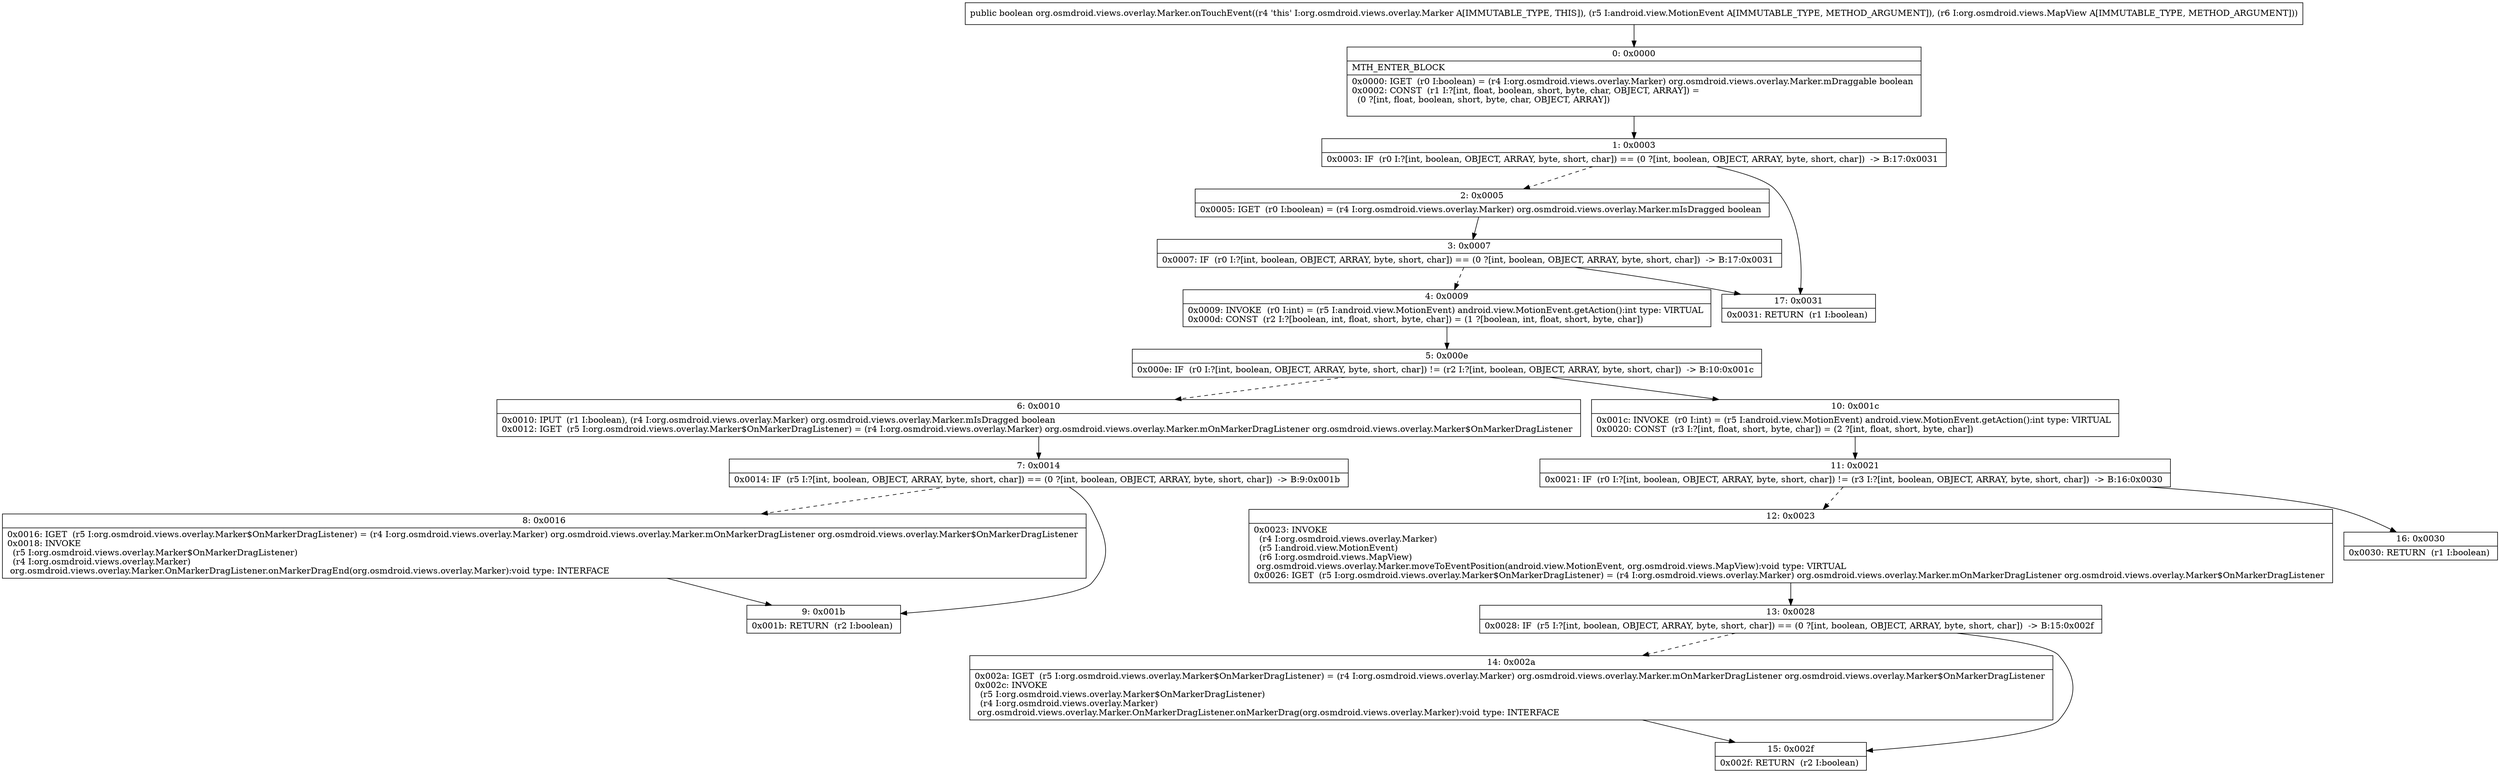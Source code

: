 digraph "CFG fororg.osmdroid.views.overlay.Marker.onTouchEvent(Landroid\/view\/MotionEvent;Lorg\/osmdroid\/views\/MapView;)Z" {
Node_0 [shape=record,label="{0\:\ 0x0000|MTH_ENTER_BLOCK\l|0x0000: IGET  (r0 I:boolean) = (r4 I:org.osmdroid.views.overlay.Marker) org.osmdroid.views.overlay.Marker.mDraggable boolean \l0x0002: CONST  (r1 I:?[int, float, boolean, short, byte, char, OBJECT, ARRAY]) = \l  (0 ?[int, float, boolean, short, byte, char, OBJECT, ARRAY])\l \l}"];
Node_1 [shape=record,label="{1\:\ 0x0003|0x0003: IF  (r0 I:?[int, boolean, OBJECT, ARRAY, byte, short, char]) == (0 ?[int, boolean, OBJECT, ARRAY, byte, short, char])  \-\> B:17:0x0031 \l}"];
Node_2 [shape=record,label="{2\:\ 0x0005|0x0005: IGET  (r0 I:boolean) = (r4 I:org.osmdroid.views.overlay.Marker) org.osmdroid.views.overlay.Marker.mIsDragged boolean \l}"];
Node_3 [shape=record,label="{3\:\ 0x0007|0x0007: IF  (r0 I:?[int, boolean, OBJECT, ARRAY, byte, short, char]) == (0 ?[int, boolean, OBJECT, ARRAY, byte, short, char])  \-\> B:17:0x0031 \l}"];
Node_4 [shape=record,label="{4\:\ 0x0009|0x0009: INVOKE  (r0 I:int) = (r5 I:android.view.MotionEvent) android.view.MotionEvent.getAction():int type: VIRTUAL \l0x000d: CONST  (r2 I:?[boolean, int, float, short, byte, char]) = (1 ?[boolean, int, float, short, byte, char]) \l}"];
Node_5 [shape=record,label="{5\:\ 0x000e|0x000e: IF  (r0 I:?[int, boolean, OBJECT, ARRAY, byte, short, char]) != (r2 I:?[int, boolean, OBJECT, ARRAY, byte, short, char])  \-\> B:10:0x001c \l}"];
Node_6 [shape=record,label="{6\:\ 0x0010|0x0010: IPUT  (r1 I:boolean), (r4 I:org.osmdroid.views.overlay.Marker) org.osmdroid.views.overlay.Marker.mIsDragged boolean \l0x0012: IGET  (r5 I:org.osmdroid.views.overlay.Marker$OnMarkerDragListener) = (r4 I:org.osmdroid.views.overlay.Marker) org.osmdroid.views.overlay.Marker.mOnMarkerDragListener org.osmdroid.views.overlay.Marker$OnMarkerDragListener \l}"];
Node_7 [shape=record,label="{7\:\ 0x0014|0x0014: IF  (r5 I:?[int, boolean, OBJECT, ARRAY, byte, short, char]) == (0 ?[int, boolean, OBJECT, ARRAY, byte, short, char])  \-\> B:9:0x001b \l}"];
Node_8 [shape=record,label="{8\:\ 0x0016|0x0016: IGET  (r5 I:org.osmdroid.views.overlay.Marker$OnMarkerDragListener) = (r4 I:org.osmdroid.views.overlay.Marker) org.osmdroid.views.overlay.Marker.mOnMarkerDragListener org.osmdroid.views.overlay.Marker$OnMarkerDragListener \l0x0018: INVOKE  \l  (r5 I:org.osmdroid.views.overlay.Marker$OnMarkerDragListener)\l  (r4 I:org.osmdroid.views.overlay.Marker)\l org.osmdroid.views.overlay.Marker.OnMarkerDragListener.onMarkerDragEnd(org.osmdroid.views.overlay.Marker):void type: INTERFACE \l}"];
Node_9 [shape=record,label="{9\:\ 0x001b|0x001b: RETURN  (r2 I:boolean) \l}"];
Node_10 [shape=record,label="{10\:\ 0x001c|0x001c: INVOKE  (r0 I:int) = (r5 I:android.view.MotionEvent) android.view.MotionEvent.getAction():int type: VIRTUAL \l0x0020: CONST  (r3 I:?[int, float, short, byte, char]) = (2 ?[int, float, short, byte, char]) \l}"];
Node_11 [shape=record,label="{11\:\ 0x0021|0x0021: IF  (r0 I:?[int, boolean, OBJECT, ARRAY, byte, short, char]) != (r3 I:?[int, boolean, OBJECT, ARRAY, byte, short, char])  \-\> B:16:0x0030 \l}"];
Node_12 [shape=record,label="{12\:\ 0x0023|0x0023: INVOKE  \l  (r4 I:org.osmdroid.views.overlay.Marker)\l  (r5 I:android.view.MotionEvent)\l  (r6 I:org.osmdroid.views.MapView)\l org.osmdroid.views.overlay.Marker.moveToEventPosition(android.view.MotionEvent, org.osmdroid.views.MapView):void type: VIRTUAL \l0x0026: IGET  (r5 I:org.osmdroid.views.overlay.Marker$OnMarkerDragListener) = (r4 I:org.osmdroid.views.overlay.Marker) org.osmdroid.views.overlay.Marker.mOnMarkerDragListener org.osmdroid.views.overlay.Marker$OnMarkerDragListener \l}"];
Node_13 [shape=record,label="{13\:\ 0x0028|0x0028: IF  (r5 I:?[int, boolean, OBJECT, ARRAY, byte, short, char]) == (0 ?[int, boolean, OBJECT, ARRAY, byte, short, char])  \-\> B:15:0x002f \l}"];
Node_14 [shape=record,label="{14\:\ 0x002a|0x002a: IGET  (r5 I:org.osmdroid.views.overlay.Marker$OnMarkerDragListener) = (r4 I:org.osmdroid.views.overlay.Marker) org.osmdroid.views.overlay.Marker.mOnMarkerDragListener org.osmdroid.views.overlay.Marker$OnMarkerDragListener \l0x002c: INVOKE  \l  (r5 I:org.osmdroid.views.overlay.Marker$OnMarkerDragListener)\l  (r4 I:org.osmdroid.views.overlay.Marker)\l org.osmdroid.views.overlay.Marker.OnMarkerDragListener.onMarkerDrag(org.osmdroid.views.overlay.Marker):void type: INTERFACE \l}"];
Node_15 [shape=record,label="{15\:\ 0x002f|0x002f: RETURN  (r2 I:boolean) \l}"];
Node_16 [shape=record,label="{16\:\ 0x0030|0x0030: RETURN  (r1 I:boolean) \l}"];
Node_17 [shape=record,label="{17\:\ 0x0031|0x0031: RETURN  (r1 I:boolean) \l}"];
MethodNode[shape=record,label="{public boolean org.osmdroid.views.overlay.Marker.onTouchEvent((r4 'this' I:org.osmdroid.views.overlay.Marker A[IMMUTABLE_TYPE, THIS]), (r5 I:android.view.MotionEvent A[IMMUTABLE_TYPE, METHOD_ARGUMENT]), (r6 I:org.osmdroid.views.MapView A[IMMUTABLE_TYPE, METHOD_ARGUMENT])) }"];
MethodNode -> Node_0;
Node_0 -> Node_1;
Node_1 -> Node_2[style=dashed];
Node_1 -> Node_17;
Node_2 -> Node_3;
Node_3 -> Node_4[style=dashed];
Node_3 -> Node_17;
Node_4 -> Node_5;
Node_5 -> Node_6[style=dashed];
Node_5 -> Node_10;
Node_6 -> Node_7;
Node_7 -> Node_8[style=dashed];
Node_7 -> Node_9;
Node_8 -> Node_9;
Node_10 -> Node_11;
Node_11 -> Node_12[style=dashed];
Node_11 -> Node_16;
Node_12 -> Node_13;
Node_13 -> Node_14[style=dashed];
Node_13 -> Node_15;
Node_14 -> Node_15;
}

